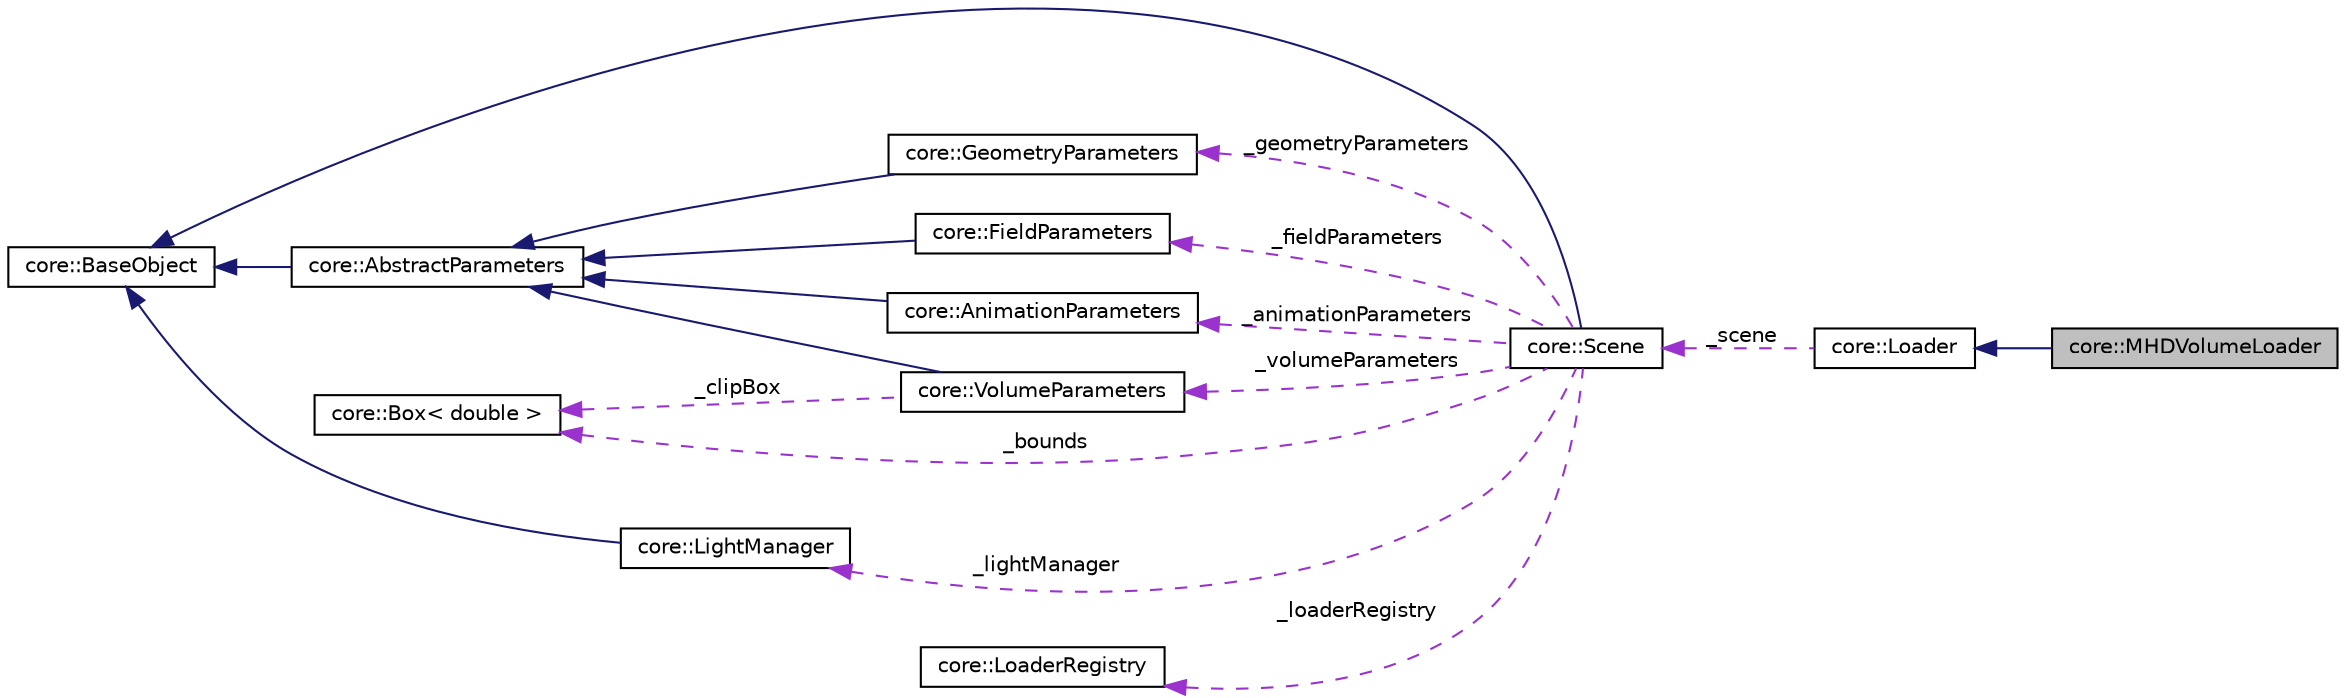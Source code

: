 digraph "core::MHDVolumeLoader"
{
 // LATEX_PDF_SIZE
  edge [fontname="Helvetica",fontsize="10",labelfontname="Helvetica",labelfontsize="10"];
  node [fontname="Helvetica",fontsize="10",shape=record];
  rankdir="LR";
  Node1 [label="core::MHDVolumeLoader",height=0.2,width=0.4,color="black", fillcolor="grey75", style="filled", fontcolor="black",tooltip=" "];
  Node2 -> Node1 [dir="back",color="midnightblue",fontsize="10",style="solid",fontname="Helvetica"];
  Node2 [label="core::Loader",height=0.2,width=0.4,color="black", fillcolor="white", style="filled",URL="$de/d2b/classcore_1_1Loader.html",tooltip=" "];
  Node3 -> Node2 [dir="back",color="darkorchid3",fontsize="10",style="dashed",label=" _scene" ,fontname="Helvetica"];
  Node3 [label="core::Scene",height=0.2,width=0.4,color="black", fillcolor="white", style="filled",URL="$d5/d76/classcore_1_1Scene.html",tooltip="Scene object This object contains collections of geometries, materials and light sources that are use..."];
  Node4 -> Node3 [dir="back",color="midnightblue",fontsize="10",style="solid",fontname="Helvetica"];
  Node4 [label="core::BaseObject",height=0.2,width=0.4,color="black", fillcolor="white", style="filled",URL="$d1/dc6/classcore_1_1BaseObject.html",tooltip=" "];
  Node5 -> Node3 [dir="back",color="darkorchid3",fontsize="10",style="dashed",label=" _loaderRegistry" ,fontname="Helvetica"];
  Node5 [label="core::LoaderRegistry",height=0.2,width=0.4,color="black", fillcolor="white", style="filled",URL="$dc/d97/classcore_1_1LoaderRegistry.html",tooltip=" "];
  Node6 -> Node3 [dir="back",color="darkorchid3",fontsize="10",style="dashed",label=" _geometryParameters" ,fontname="Helvetica"];
  Node6 [label="core::GeometryParameters",height=0.2,width=0.4,color="black", fillcolor="white", style="filled",URL="$d8/d43/classcore_1_1GeometryParameters.html",tooltip=" "];
  Node7 -> Node6 [dir="back",color="midnightblue",fontsize="10",style="solid",fontname="Helvetica"];
  Node7 [label="core::AbstractParameters",height=0.2,width=0.4,color="black", fillcolor="white", style="filled",URL="$da/dda/classcore_1_1AbstractParameters.html",tooltip=" "];
  Node4 -> Node7 [dir="back",color="midnightblue",fontsize="10",style="solid",fontname="Helvetica"];
  Node8 -> Node3 [dir="back",color="darkorchid3",fontsize="10",style="dashed",label=" _volumeParameters" ,fontname="Helvetica"];
  Node8 [label="core::VolumeParameters",height=0.2,width=0.4,color="black", fillcolor="white", style="filled",URL="$df/da5/classcore_1_1VolumeParameters.html",tooltip=" "];
  Node7 -> Node8 [dir="back",color="midnightblue",fontsize="10",style="solid",fontname="Helvetica"];
  Node9 -> Node8 [dir="back",color="darkorchid3",fontsize="10",style="dashed",label=" _clipBox" ,fontname="Helvetica"];
  Node9 [label="core::Box\< double \>",height=0.2,width=0.4,color="black", fillcolor="white", style="filled",URL="$df/d44/classcore_1_1Box.html",tooltip=" "];
  Node10 -> Node3 [dir="back",color="darkorchid3",fontsize="10",style="dashed",label=" _lightManager" ,fontname="Helvetica"];
  Node10 [label="core::LightManager",height=0.2,width=0.4,color="black", fillcolor="white", style="filled",URL="$d0/dc8/classcore_1_1LightManager.html",tooltip="Manages light sources in a scene."];
  Node4 -> Node10 [dir="back",color="midnightblue",fontsize="10",style="solid",fontname="Helvetica"];
  Node11 -> Node3 [dir="back",color="darkorchid3",fontsize="10",style="dashed",label=" _fieldParameters" ,fontname="Helvetica"];
  Node11 [label="core::FieldParameters",height=0.2,width=0.4,color="black", fillcolor="white", style="filled",URL="$d3/d75/classcore_1_1FieldParameters.html",tooltip=" "];
  Node7 -> Node11 [dir="back",color="midnightblue",fontsize="10",style="solid",fontname="Helvetica"];
  Node12 -> Node3 [dir="back",color="darkorchid3",fontsize="10",style="dashed",label=" _animationParameters" ,fontname="Helvetica"];
  Node12 [label="core::AnimationParameters",height=0.2,width=0.4,color="black", fillcolor="white", style="filled",URL="$d4/dfb/classcore_1_1AnimationParameters.html",tooltip=" "];
  Node7 -> Node12 [dir="back",color="midnightblue",fontsize="10",style="solid",fontname="Helvetica"];
  Node9 -> Node3 [dir="back",color="darkorchid3",fontsize="10",style="dashed",label=" _bounds" ,fontname="Helvetica"];
}
